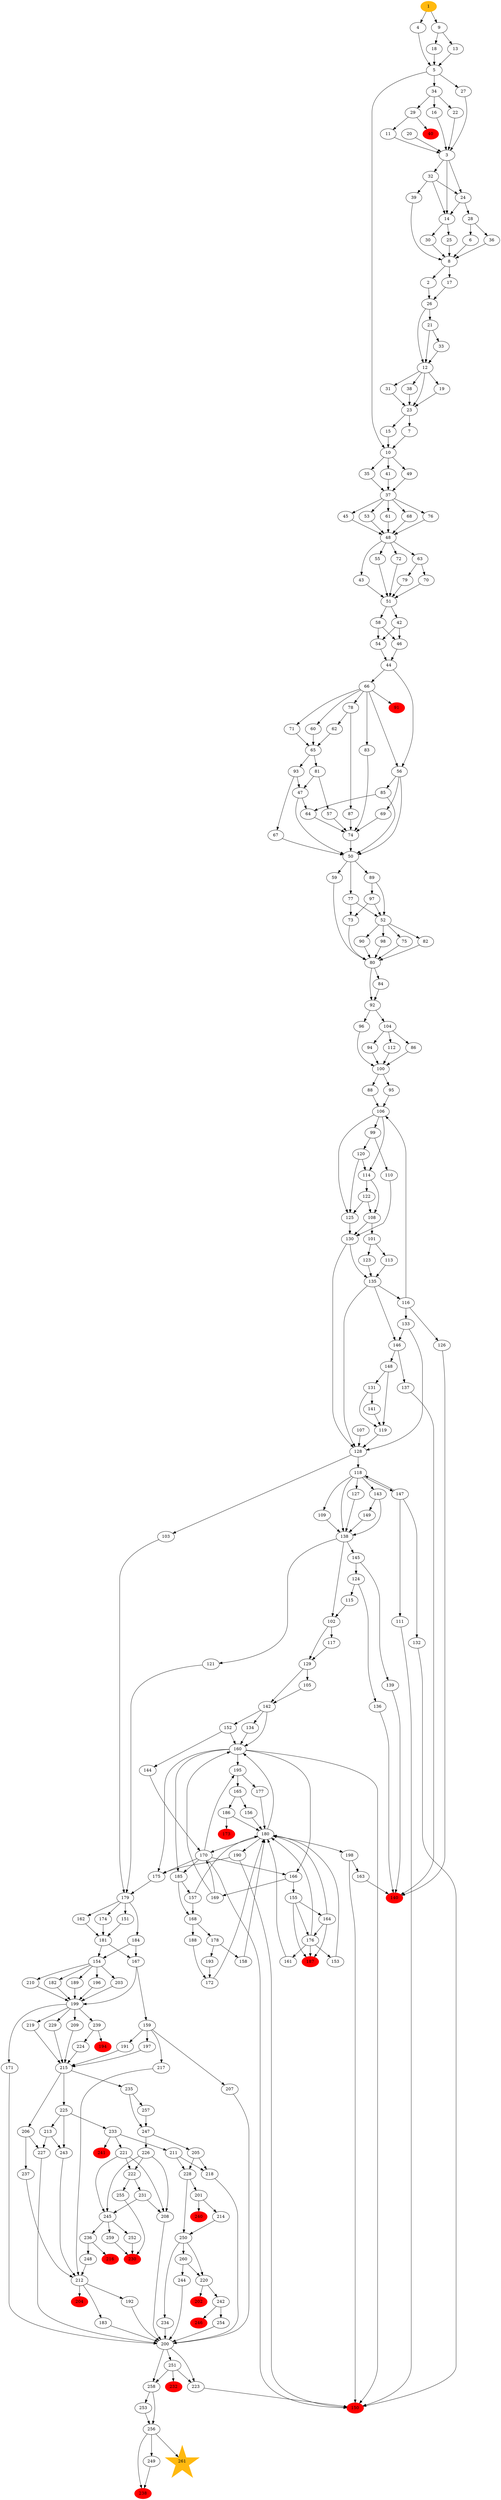 digraph KotarakaNarcisa {
    subgraph deaths {
        node [color=red, style=filled] 
        40, 91, 140, 150, 173, 187, 194, 202, 204, 216
        230, 232, 238, 240, 241, 246
    }
    subgraph battles {
        node [shape=doubleoctagon, color=orange, style=filled]
    }
    subgraph chance {
        node [shape=box, color=aquamarine, style=filled]
    }
    subgraph awards {
        node [color=chartreuse, style=filled]
    }
    subgraph bads {
        node [style=radial, fillcolor="coral;0.2:white;0.8"]
    }
    1 [color=darkgoldenrod1, style=filled]
    1 -> 4, 9 
    2 -> 26
    3 -> 14, 24, 32
    4 -> 5
    5 -> 10, 27, 34
    6 -> 8
    7 -> 10
    8 -> 2, 17
    9 -> 13, 18
    10 -> 35, 41, 49
    11 -> 3
    12 -> 19, 31, 38, 23
    13 -> 5
    14 -> 25, 30
    15 -> 10
    16 -> 3
    17 -> 26
    18 -> 5
    19 -> 23
    20 -> 3
    21 -> 33, 12
    22 -> 3
    23 -> 7, 15
    24 -> 14, 28
    25 -> 8
    26 -> 21, 12
    27 -> 3
    28 -> 36, 6
    29 -> 11, 40
    30 -> 8
    31 -> 23
    32 -> 39, 24, 14
    33 -> 12
    34 -> 16, 22, 29
    35 -> 37
    36 -> 8
    37 -> 45, 53, 61, 68, 76
    38 -> 23
    39 -> 8
    40
    41 -> 37
    42 -> 46, 54
    43 -> 51
    44 -> 56, 66
    45 -> 48
    46 -> 44
    47 -> 64, 50
    48 -> 43, 55, 63, 72
    49 -> 37
    50 -> 59, 77, 89
    51 -> 42, 58
    52 -> 75, 82, 90, 98
    53 -> 48
    54 -> 44
    55 -> 51
    56 -> 50, 85, 69
    57 -> 74
    58 -> 46, 54
    59 -> 80
    60 -> 65
    61 -> 48
    62 -> 65
    63 -> 70, 79
    64 -> 74
    65 -> 81, 93
    66 -> 60, 71, 78, 83, 91, 56
    67 -> 50
    68 -> 48
    69 -> 74
    70 -> 51
    71 -> 65
    72 -> 51
    73 -> 80
    74 -> 50
    75 -> 80
    76 -> 48
    77 -> 52, 73
    78 -> 87, 62
    79 -> 51
    80 -> 84, 92
    81 -> 47, 57
    82 -> 80
    83 -> 74
    84 -> 92
    85 -> 64, 50
    86 -> 100
    87 -> 74
    88 -> 106
    89 -> 52, 97
    90 -> 80
    91
    92 -> 96, 104
    93 -> 47, 67
    94 -> 100
    95 -> 106
    96 -> 100
    97 -> 52, 73
    98 -> 80
    99 -> 110, 120
    100 -> 88, 95
    101 -> 113, 123
    102 -> 117, 129
    103 -> 179
    104 -> 86, 94, 112
    105 -> 142
    106 -> 99, 114, 125
    107 -> 128
    108 -> 101, 130
    109 -> 138
    110 -> 130
    111 -> 150
    112 -> 100
    113 -> 135
    114 -> 108, 122
    115 -> 102
    116 -> 106, 126, 133
    117 -> 129
    118 -> 109, 127, 143, 138, 147
    119 -> 128
    120 -> 114, 125
    121 -> 179
    122 -> 108, 125
    123 -> 135
    124 -> 115, 136
    125 -> 130
    126 -> 140
    127 -> 138
    128 -> 118, 103
    129 -> 105, 142
    130 -> 135, 128
    131 -> 141, 119
    132 -> 150
    133 -> 146, 128
    134 -> 160
    135 -> 116, 146, 128
    136 -> 140
    137 -> 140
    138 -> 102, 121, 145
    139 -> 140
    140
    141 -> 119
    142 -> 134, 152, 160
    143 -> 138, 149
    144 -> 170
    145 -> 124, 139
    146 -> 137, 148
    147 -> 111, 132, 118
    148 -> 119, 131
    149 -> 138
    150
    151 -> 181
    152 -> 144, 160
    153 -> 180
    154 -> 182, 189, 196, 203, 210
    155 -> 164, 176, 187
    156 -> 180
    157 -> 168, 180
    158 -> 180
    159 -> 191, 197, 207, 217
    160 -> 195, 185, 166, 175, 150
    161 -> 180
    162 -> 181
    163 -> 140
    164 -> 176, 187, 180
    165 -> 156, 186
    166 -> 155, 169
    167 -> 159, 199
    168 -> 178, 188
    169 -> 160, 170
    170 -> 195, 185, 166, 175, 150
    171 -> 200
    172 -> 180
    173
    174 -> 181
    175 -> 179
    176 -> 153, 161, 187, 180
    177 -> 180
    178 -> 158, 193
    179 -> 151, 162, 174, 184
    180 -> 160, 170, 190, 198
    181 -> 154, 167
    182 -> 199
    183 -> 200
    184 -> 154, 167
    185 -> 157, 168
    186 -> 173, 180
    187
    188 -> 172
    189 -> 199
    190 -> 175, 150
    191 -> 215
    192 -> 200
    193 -> 172
    194
    195 -> 165, 177
    196 -> 199
    197 -> 215
    198 -> 163, 150
    199 -> 171, 209, 219, 229, 239
    200 -> 223, 251, 258
    201 -> 214, 240
    202
    203 -> 199
    204
    205 -> 218, 228
    206 -> 227, 237
    207 -> 200
    208 -> 200
    209 -> 215
    210 -> 199
    211 -> 218, 228
    212 -> 192, 183, 204
    213 -> 227, 243
    214 -> 250
    215 -> 206, 225, 235
    216
    217 -> 212
    218 -> 200
    219 -> 215
    220 -> 202, 242
    221 -> 208, 245, 222
    222 -> 231, 255
    223 -> 150
    224 -> 215
    225 -> 213, 233, 243
    226 -> 208, 245, 222
    227 -> 200
    228 -> 201, 250
    229 -> 215
    230
    231 -> 208, 245
    232
    233 -> 211, 221, 241
    234 -> 200
    235 -> 257, 247
    236 -> 216, 248
    237 -> 212
    238
    239 -> 194, 224
    240
    241
    242 -> 246, 254
    243 -> 212
    244 -> 200
    245 -> 236, 252, 259
    246
    247 -> 205, 226
    248 -> 212
    249 -> 238
    250 -> 234, 260, 220
    251 -> 232, 223, 258
    252 -> 230
    253 -> 256
    254 -> 200
    255 -> 230
    256 -> 261, 249, 238
    257 -> 247
    258 -> 253, 256
    259 -> 230
    260 -> 244, 220
    261 [shape=star, color=darkgoldenrod1, style=filled]
}